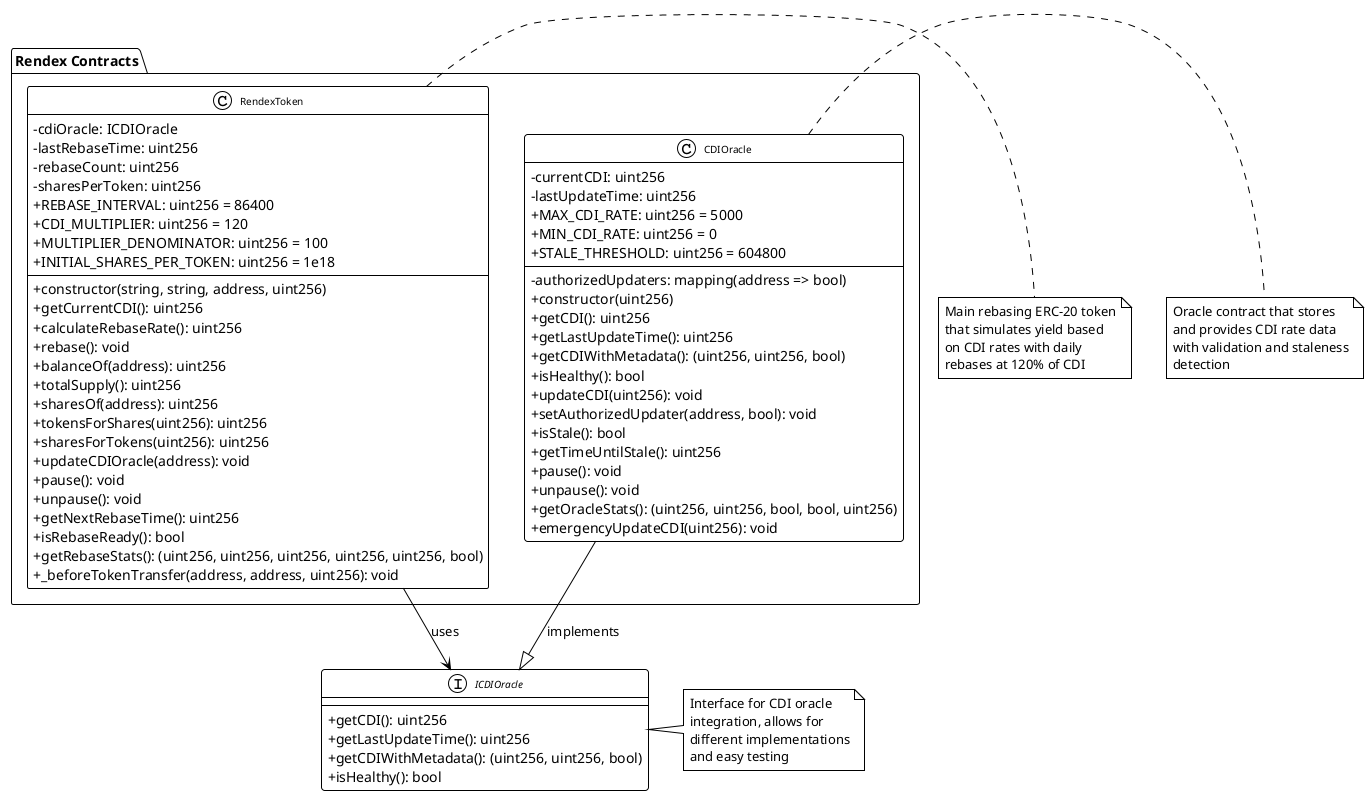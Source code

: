 @startuml Rendex Smart Contracts

!theme plain
skinparam classAttributeIconSize 0
skinparam classFontSize 10
skinparam classFontName Arial



' Interface
interface ICDIOracle {
    +getCDI(): uint256
    +getLastUpdateTime(): uint256
    +getCDIWithMetadata(): (uint256, uint256, bool)
    +isHealthy(): bool
}

' Main Contracts
package "Rendex Contracts" {
    class RendexToken {
        -cdiOracle: ICDIOracle
        -lastRebaseTime: uint256
        -rebaseCount: uint256
        -sharesPerToken: uint256
        +REBASE_INTERVAL: uint256 = 86400
        +CDI_MULTIPLIER: uint256 = 120
        +MULTIPLIER_DENOMINATOR: uint256 = 100
        +INITIAL_SHARES_PER_TOKEN: uint256 = 1e18
        
        +constructor(string, string, address, uint256)
        +getCurrentCDI(): uint256
        +calculateRebaseRate(): uint256
        +rebase(): void
        +balanceOf(address): uint256
        +totalSupply(): uint256
        +sharesOf(address): uint256
        +tokensForShares(uint256): uint256
        +sharesForTokens(uint256): uint256
        +updateCDIOracle(address): void
        +pause(): void
        +unpause(): void
        +getNextRebaseTime(): uint256
        +isRebaseReady(): bool
        +getRebaseStats(): (uint256, uint256, uint256, uint256, uint256, bool)
        +_beforeTokenTransfer(address, address, uint256): void
    }

    class CDIOracle {
        -currentCDI: uint256
        -lastUpdateTime: uint256
        -authorizedUpdaters: mapping(address => bool)
        +MAX_CDI_RATE: uint256 = 5000
        +MIN_CDI_RATE: uint256 = 0
        +STALE_THRESHOLD: uint256 = 604800
        
        +constructor(uint256)
        +getCDI(): uint256
        +getLastUpdateTime(): uint256
        +getCDIWithMetadata(): (uint256, uint256, bool)
        +isHealthy(): bool
        +updateCDI(uint256): void
        +setAuthorizedUpdater(address, bool): void
        +isStale(): bool
        +getTimeUntilStale(): uint256
        +pause(): void
        +unpause(): void
        +getOracleStats(): (uint256, uint256, bool, bool, uint256)
        +emergencyUpdateCDI(uint256): void
    }
}

' Relationships
RendexToken --> ICDIOracle : uses
CDIOracle --|> ICDIOracle : implements



' Notes
note right of RendexToken
  Main rebasing ERC-20 token
  that simulates yield based
  on CDI rates with daily
  rebases at 120% of CDI
end note

note right of CDIOracle
  Oracle contract that stores
  and provides CDI rate data
  with validation and staleness
  detection
end note

note right of ICDIOracle
  Interface for CDI oracle
  integration, allows for
  different implementations
  and easy testing
end note

@enduml 